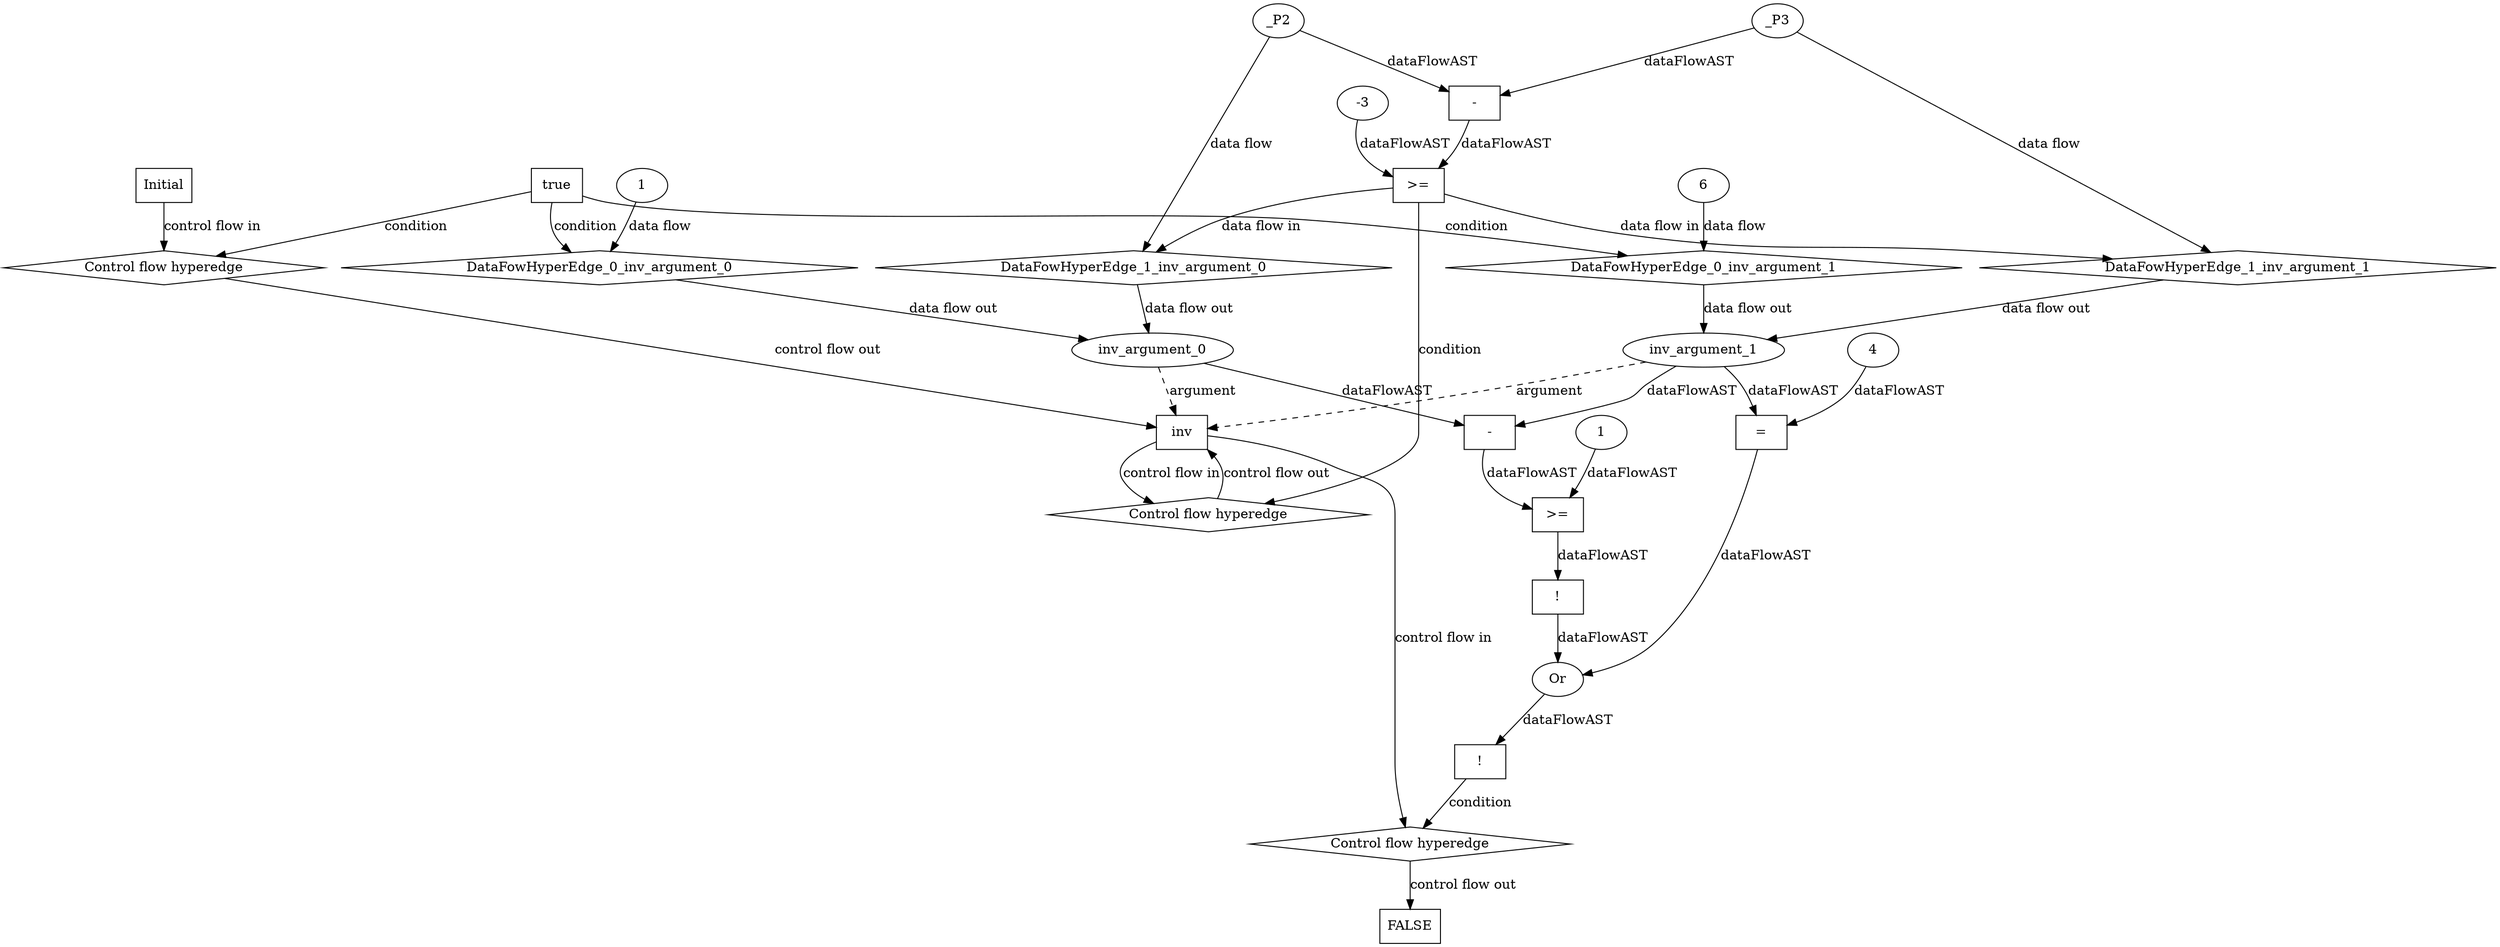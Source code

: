digraph dag {
"inv" [label="inv" nodeName="inv" class=cfn  shape="rect"];
FALSE [label="FALSE" nodeName=FALSE class=cfn  shape="rect"];
Initial [label="Initial" nodeName=Initial class=cfn  shape="rect"];
ControlFowHyperEdge_0 [label="Control flow hyperedge" nodeName=ControlFowHyperEdge_0 class=controlFlowHyperEdge shape="diamond"];
"Initial" -> ControlFowHyperEdge_0 [label="control flow in"]
ControlFowHyperEdge_0 -> "inv" [label="control flow out"]
ControlFowHyperEdge_1 [label="Control flow hyperedge" nodeName=ControlFowHyperEdge_1 class=controlFlowHyperEdge shape="diamond"];
"inv" -> ControlFowHyperEdge_1 [label="control flow in"]
ControlFowHyperEdge_1 -> "inv" [label="control flow out"]
ControlFowHyperEdge_2 [label="Control flow hyperedge" nodeName=ControlFowHyperEdge_2 class=controlFlowHyperEdge shape="diamond"];
"inv" -> ControlFowHyperEdge_2 [label="control flow in"]
ControlFowHyperEdge_2 -> "FALSE" [label="control flow out"]
"inv_argument_0" [label="inv_argument_0" nodeName=argument0 class=argument  head="inv" shape="oval"];
"inv_argument_0" -> "inv"[label="argument" style="dashed"]
"inv_argument_1" [label="inv_argument_1" nodeName=argument1 class=argument  head="inv" shape="oval"];
"inv_argument_1" -> "inv"[label="argument" style="dashed"]

"true_0" [label="true" nodeName="true_0" class=true shape="rect"];
"true_0" -> "ControlFowHyperEdge_0" [label="condition"];
"xxxinv___Initial_0xxxdataFlow_0_node_0" [label="1" nodeName="xxxinv___Initial_0xxxdataFlow_0_node_0" class=Literal ];

"xxxinv___Initial_0xxxdataFlow_0_node_0" -> "DataFowHyperEdge_0_inv_argument_0" [label="data flow"];
"xxxinv___Initial_0xxxdataFlow1_node_0" [label="6" nodeName="xxxinv___Initial_0xxxdataFlow1_node_0" class=Literal ];

"xxxinv___Initial_0xxxdataFlow1_node_0" -> "DataFowHyperEdge_0_inv_argument_1" [label="data flow"];
"xxxinv___inv_1xxxguard_0_node_0" [label=">=" nodeName="xxxinv___inv_1xxxguard_0_node_0" class=Operator  shape="rect"];
"xxxinv___inv_1xxxguard_0_node_1" [label="-" nodeName="xxxinv___inv_1xxxguard_0_node_1" class= Operator shape="rect"];
"xxxinv___inv_1xxxguard_0_node_4" [label="-3" nodeName="xxxinv___inv_1xxxguard_0_node_4" class=Literal ];
"xxxinv___inv_1xxxguard_0_node_1" -> "xxxinv___inv_1xxxguard_0_node_0"[label="dataFlowAST"]
"xxxinv___inv_1xxxguard_0_node_4" -> "xxxinv___inv_1xxxguard_0_node_0"[label="dataFlowAST"]
"xxxinv___inv_1xxxdataFlow1_node_0" -> "xxxinv___inv_1xxxguard_0_node_1"[label="dataFlowAST"]
"xxxinv___inv_1xxxdataFlow_0_node_0" -> "xxxinv___inv_1xxxguard_0_node_1"[label="dataFlowAST"]

"xxxinv___inv_1xxxguard_0_node_0" -> "ControlFowHyperEdge_1" [label="condition"];
"xxxinv___inv_1xxxdataFlow_0_node_0" [label="_P2" nodeName="xxxinv___inv_1xxxdataFlow_0_node_0" class=Constant ];

"xxxinv___inv_1xxxdataFlow_0_node_0" -> "DataFowHyperEdge_1_inv_argument_0" [label="data flow"];
"xxxinv___inv_1xxxdataFlow1_node_0" [label="_P3" nodeName="xxxinv___inv_1xxxdataFlow1_node_0" class=Constant ];

"xxxinv___inv_1xxxdataFlow1_node_0" -> "DataFowHyperEdge_1_inv_argument_1" [label="data flow"];
"xxxFALSE___inv_2xxxguard_0_node_0" [label="!" nodeName="xxxFALSE___inv_2xxxguard_0_node_0" class=Operator shape="rect"];
"xxxFALSE___inv_2xxxguard_0_node_1" [label="Or" nodeName="xxxFALSE___inv_2xxxguard_0_node_1" class=Operator ];
"xxxFALSE___inv_2xxxguard_0_node_2" [label="!" nodeName="xxxFALSE___inv_2xxxguard_0_node_2" class=Operator shape="rect"];
"xxxFALSE___inv_2xxxguard_0_node_3" [label=">=" nodeName="xxxFALSE___inv_2xxxguard_0_node_3" class=Operator  shape="rect"];
"xxxFALSE___inv_2xxxguard_0_node_4" [label="-" nodeName="xxxFALSE___inv_2xxxguard_0_node_4" class= Operator shape="rect"];
"xxxFALSE___inv_2xxxguard_0_node_7" [label="1" nodeName="xxxFALSE___inv_2xxxguard_0_node_7" class=Literal ];
"xxxFALSE___inv_2xxxguard_0_node_8" [label="=" nodeName="xxxFALSE___inv_2xxxguard_0_node_8" class=Operator  shape="rect"];
"xxxFALSE___inv_2xxxguard_0_node_10" [label="4" nodeName="xxxFALSE___inv_2xxxguard_0_node_10" class=Literal ];
"xxxFALSE___inv_2xxxguard_0_node_1" -> "xxxFALSE___inv_2xxxguard_0_node_0"[label="dataFlowAST"]
"xxxFALSE___inv_2xxxguard_0_node_2" -> "xxxFALSE___inv_2xxxguard_0_node_1"[label="dataFlowAST"]
"xxxFALSE___inv_2xxxguard_0_node_8" -> "xxxFALSE___inv_2xxxguard_0_node_1"[label="dataFlowAST"]
"xxxFALSE___inv_2xxxguard_0_node_3" -> "xxxFALSE___inv_2xxxguard_0_node_2"[label="dataFlowAST"]
"xxxFALSE___inv_2xxxguard_0_node_4" -> "xxxFALSE___inv_2xxxguard_0_node_3"[label="dataFlowAST"]
"xxxFALSE___inv_2xxxguard_0_node_7" -> "xxxFALSE___inv_2xxxguard_0_node_3"[label="dataFlowAST"]
"inv_argument_0" -> "xxxFALSE___inv_2xxxguard_0_node_4"[label="dataFlowAST"]
"inv_argument_1" -> "xxxFALSE___inv_2xxxguard_0_node_4"[label="dataFlowAST"]
"inv_argument_1" -> "xxxFALSE___inv_2xxxguard_0_node_8"[label="dataFlowAST"]
"xxxFALSE___inv_2xxxguard_0_node_10" -> "xxxFALSE___inv_2xxxguard_0_node_8"[label="dataFlowAST"]

"xxxFALSE___inv_2xxxguard_0_node_0" -> "ControlFowHyperEdge_2" [label="condition"];
"DataFowHyperEdge_0_inv_argument_0" [label="DataFowHyperEdge_0_inv_argument_0" nodeName="DataFowHyperEdge_0_inv_argument_0" class=DataFlowHyperedge shape="diamond"];
"DataFowHyperEdge_0_inv_argument_0" -> "inv_argument_0"[label="data flow out"]
"true_0" -> "DataFowHyperEdge_0_inv_argument_0" [label="condition"];
"DataFowHyperEdge_0_inv_argument_1" [label="DataFowHyperEdge_0_inv_argument_1" nodeName="DataFowHyperEdge_0_inv_argument_1" class=DataFlowHyperedge shape="diamond"];
"DataFowHyperEdge_0_inv_argument_1" -> "inv_argument_1"[label="data flow out"]
"true_0" -> "DataFowHyperEdge_0_inv_argument_1" [label="condition"];
"DataFowHyperEdge_1_inv_argument_0" [label="DataFowHyperEdge_1_inv_argument_0" nodeName="DataFowHyperEdge_1_inv_argument_0" class=DataFlowHyperedge shape="diamond"];
"DataFowHyperEdge_1_inv_argument_0" -> "inv_argument_0"[label="data flow out"]
"xxxinv___inv_1xxxguard_0_node_0" -> "DataFowHyperEdge_1_inv_argument_0"[label="data flow in"]
"DataFowHyperEdge_1_inv_argument_1" [label="DataFowHyperEdge_1_inv_argument_1" nodeName="DataFowHyperEdge_1_inv_argument_1" class=DataFlowHyperedge shape="diamond"];
"DataFowHyperEdge_1_inv_argument_1" -> "inv_argument_1"[label="data flow out"]
"xxxinv___inv_1xxxguard_0_node_0" -> "DataFowHyperEdge_1_inv_argument_1"[label="data flow in"]




}
